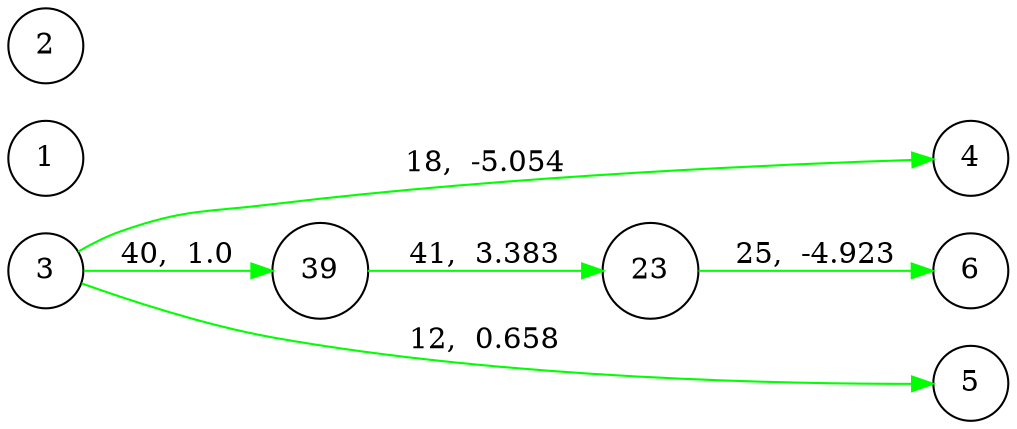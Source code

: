 digraph {
	rankdir=LR;
	node [shape=circle];
	3->4[color=green,label="18,  -5.054",penwidth=1.0];
	3->39[color=green,label="40,  1.0",penwidth=1.0];
	3->5[color=green,label="12,  0.658",penwidth=1.0];
	{rank=same; 1, 2, 3}
	39->23[color=green,label="41,  3.383",penwidth=1.0];
	{rank=same; 39}
	23->6[color=green,label="25,  -4.923",penwidth=1.0];
	{rank=same; 23}
	{rank=same; 4, 5, 6}
}